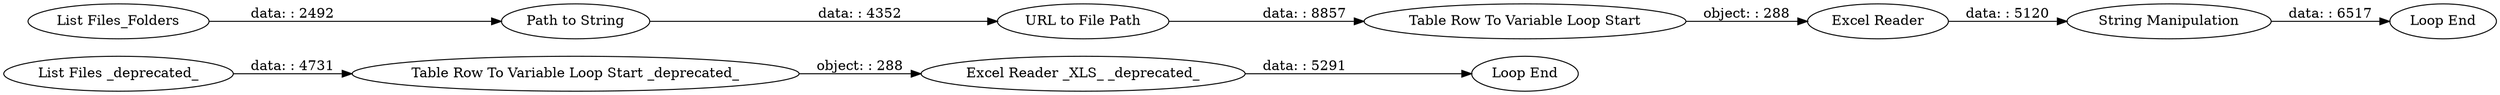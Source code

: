 digraph {
	"-4843063777348711905_2" [label="Table Row To Variable Loop Start _deprecated_"]
	"-4843063777348711905_1" [label="List Files _deprecated_"]
	"-4843063777348711905_91" [label="Path to String"]
	"-4843063777348711905_42" [label="Excel Reader _XLS_ _deprecated_"]
	"-4843063777348711905_93" [label="Table Row To Variable Loop Start"]
	"-4843063777348711905_89" [label="List Files_Folders"]
	"-4843063777348711905_43" [label="Loop End"]
	"-4843063777348711905_96" [label="Loop End"]
	"-4843063777348711905_92" [label="URL to File Path"]
	"-4843063777348711905_95" [label="String Manipulation"]
	"-4843063777348711905_94" [label="Excel Reader"]
	"-4843063777348711905_2" -> "-4843063777348711905_42" [label="object: : 288"]
	"-4843063777348711905_95" -> "-4843063777348711905_96" [label="data: : 6517"]
	"-4843063777348711905_42" -> "-4843063777348711905_43" [label="data: : 5291"]
	"-4843063777348711905_93" -> "-4843063777348711905_94" [label="object: : 288"]
	"-4843063777348711905_91" -> "-4843063777348711905_92" [label="data: : 4352"]
	"-4843063777348711905_92" -> "-4843063777348711905_93" [label="data: : 8857"]
	"-4843063777348711905_94" -> "-4843063777348711905_95" [label="data: : 5120"]
	"-4843063777348711905_89" -> "-4843063777348711905_91" [label="data: : 2492"]
	"-4843063777348711905_1" -> "-4843063777348711905_2" [label="data: : 4731"]
	rankdir=LR
}
